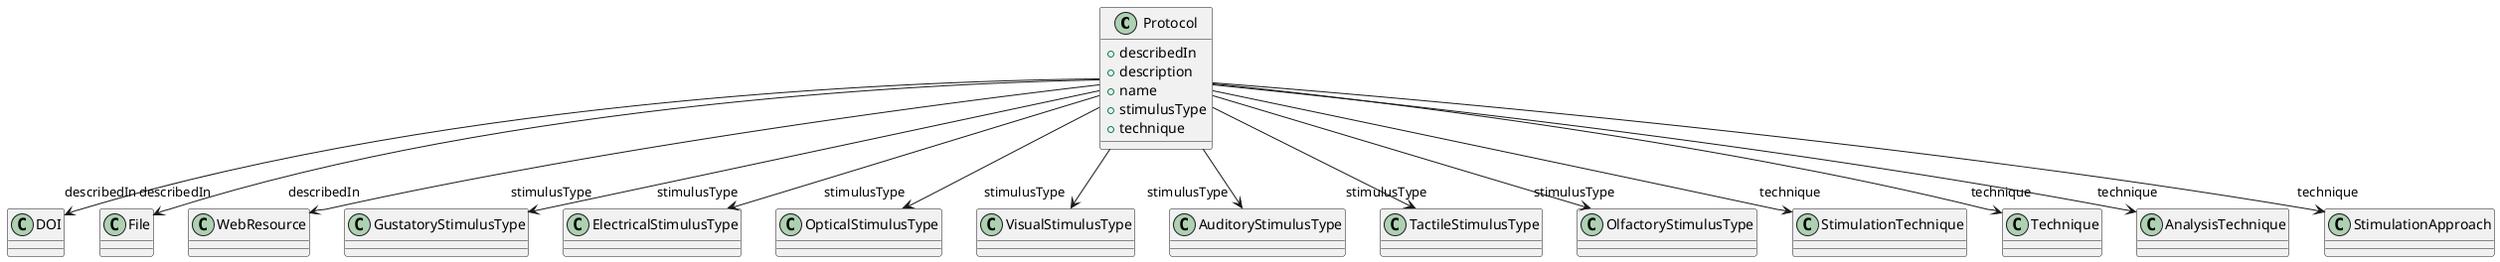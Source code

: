@startuml
class Protocol {
+describedIn
+description
+name
+stimulusType
+technique

}
Protocol -d-> "describedIn" DOI
Protocol -d-> "describedIn" File
Protocol -d-> "describedIn" WebResource
Protocol -d-> "stimulusType" GustatoryStimulusType
Protocol -d-> "stimulusType" ElectricalStimulusType
Protocol -d-> "stimulusType" OpticalStimulusType
Protocol -d-> "stimulusType" VisualStimulusType
Protocol -d-> "stimulusType" AuditoryStimulusType
Protocol -d-> "stimulusType" TactileStimulusType
Protocol -d-> "stimulusType" OlfactoryStimulusType
Protocol -d-> "technique" StimulationTechnique
Protocol -d-> "technique" Technique
Protocol -d-> "technique" AnalysisTechnique
Protocol -d-> "technique" StimulationApproach

@enduml